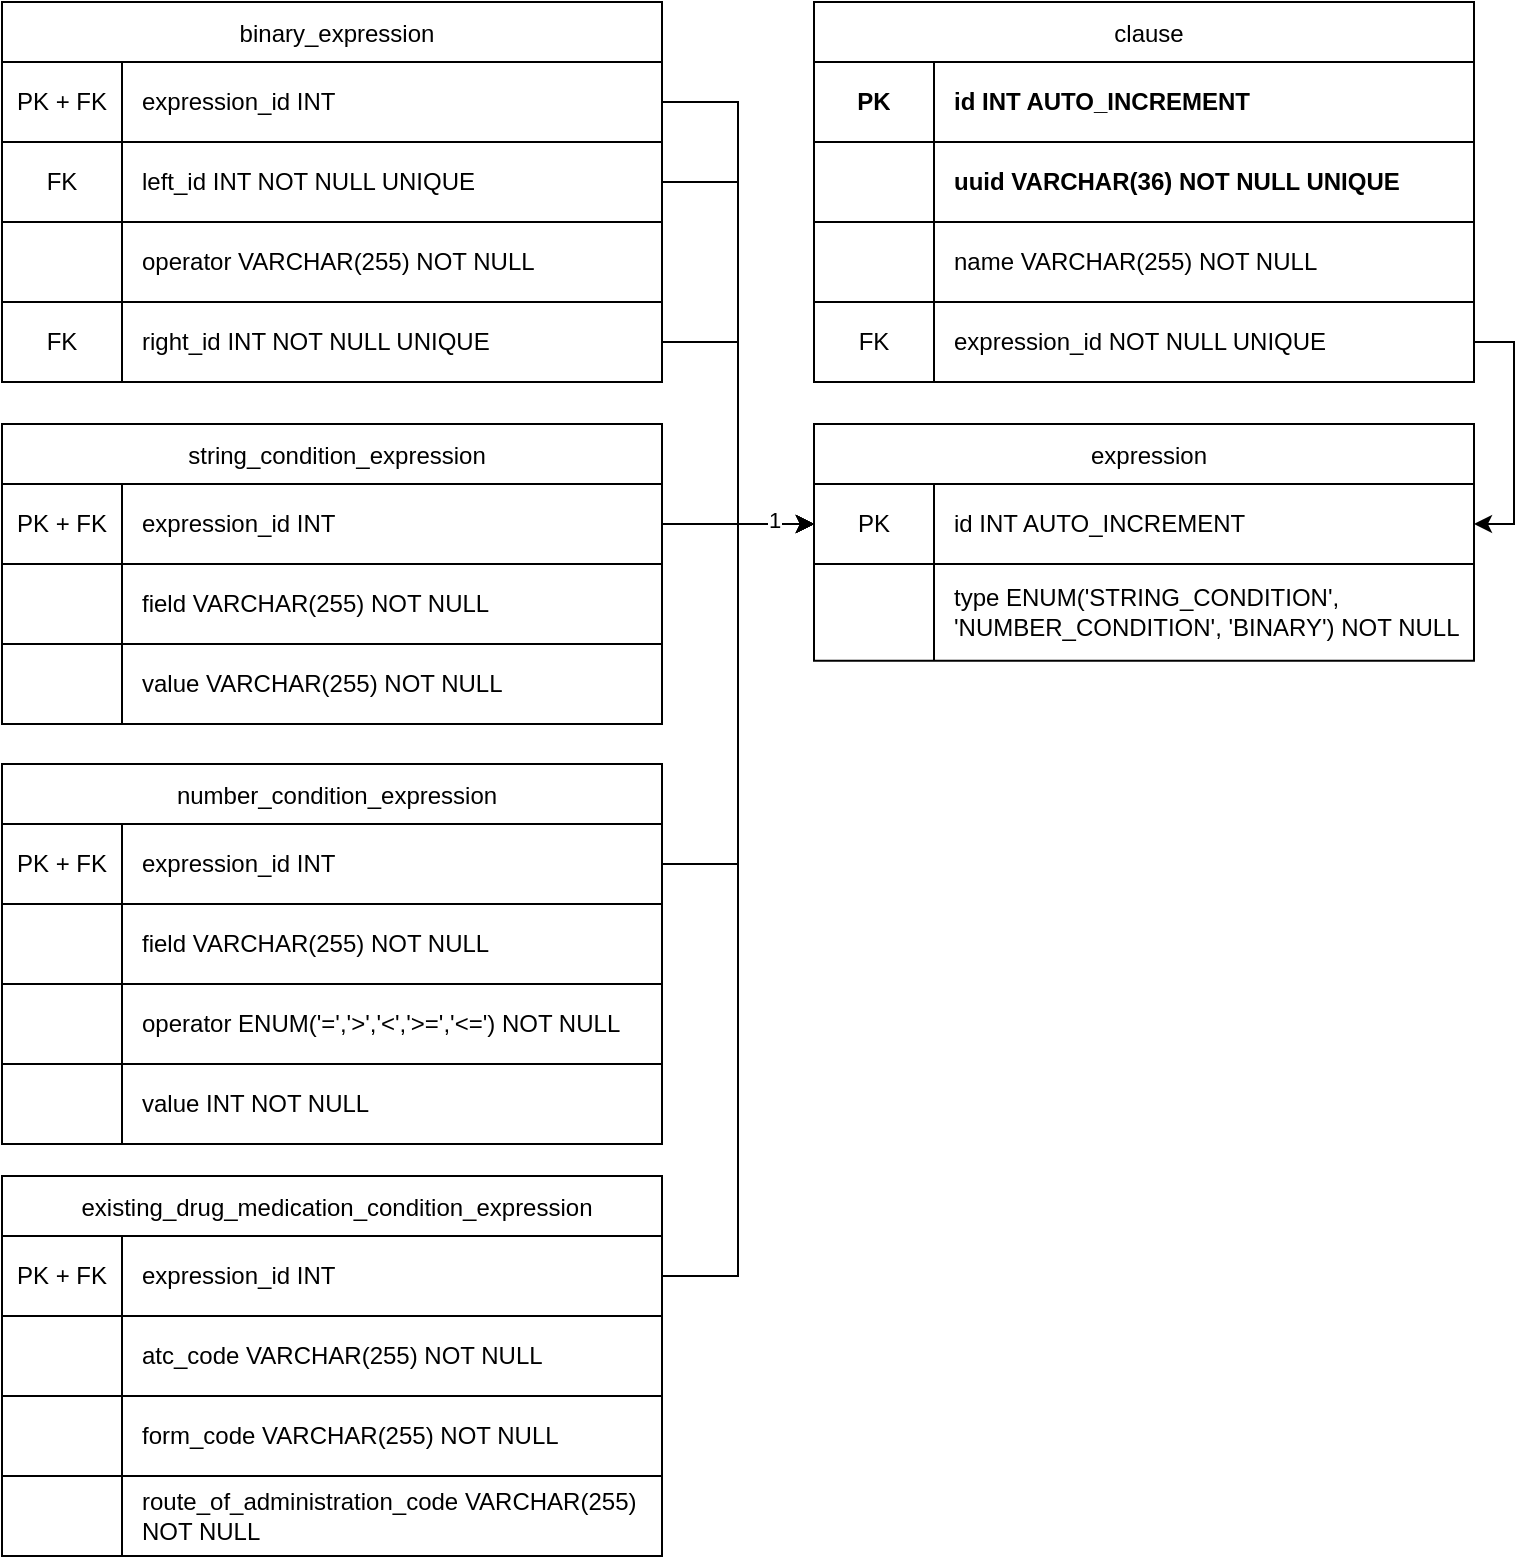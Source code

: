 <mxfile version="28.2.3">
  <diagram id="4gOH6kHmwH8Ql2OLxxvE" name="Page-1">
    <mxGraphModel dx="508" dy="759" grid="1" gridSize="10" guides="1" tooltips="1" connect="1" arrows="1" fold="1" page="1" pageScale="1" pageWidth="850" pageHeight="1100" math="0" shadow="0">
      <root>
        <mxCell id="0" />
        <mxCell id="1" parent="0" />
        <mxCell id="0lnYsM0aVSe2qIL8PCAu-14" style="edgeStyle=orthogonalEdgeStyle;rounded=0;orthogonalLoop=1;jettySize=auto;html=1;entryX=0;entryY=0.5;entryDx=0;entryDy=0;exitX=1;exitY=0.5;exitDx=0;exitDy=0;" edge="1" parent="1" source="0lnYsM0aVSe2qIL8PCAu-2" target="Q5byxC13rkYDCLLfBZV3-45">
          <mxGeometry relative="1" as="geometry">
            <mxPoint x="1600" y="670" as="sourcePoint" />
            <mxPoint x="1676" y="881" as="targetPoint" />
          </mxGeometry>
        </mxCell>
        <mxCell id="Q5byxC13rkYDCLLfBZV3-1" style="edgeStyle=orthogonalEdgeStyle;rounded=0;orthogonalLoop=1;jettySize=auto;html=1;exitX=1;exitY=0.5;exitDx=0;exitDy=0;entryX=0;entryY=0.5;entryDx=0;entryDy=0;" edge="1" parent="1" source="Q5byxC13rkYDCLLfBZV3-52" target="Q5byxC13rkYDCLLfBZV3-45">
          <mxGeometry relative="1" as="geometry">
            <mxPoint x="1511" y="944" as="targetPoint" />
            <mxPoint x="1421" y="874" as="sourcePoint" />
          </mxGeometry>
        </mxCell>
        <mxCell id="Q5byxC13rkYDCLLfBZV3-2" value="clause" style="shape=table;startSize=30;container=1;collapsible=0;childLayout=tableLayout;spacingLeft=5;" vertex="1" parent="1">
          <mxGeometry x="1480" y="573" width="330" height="190" as="geometry" />
        </mxCell>
        <mxCell id="Q5byxC13rkYDCLLfBZV3-3" value="" style="shape=tableRow;horizontal=0;startSize=0;swimlaneHead=0;swimlaneBody=0;strokeColor=inherit;top=0;left=0;bottom=0;right=0;collapsible=0;dropTarget=0;fillColor=none;points=[[0,0.5],[1,0.5]];portConstraint=eastwest;fontStyle=1" vertex="1" parent="Q5byxC13rkYDCLLfBZV3-2">
          <mxGeometry y="30" width="330" height="40" as="geometry" />
        </mxCell>
        <mxCell id="Q5byxC13rkYDCLLfBZV3-4" value="PK" style="shape=partialRectangle;html=1;whiteSpace=wrap;connectable=0;strokeColor=inherit;overflow=hidden;fillColor=none;top=0;left=0;bottom=0;right=0;pointerEvents=1;fontStyle=1" vertex="1" parent="Q5byxC13rkYDCLLfBZV3-3">
          <mxGeometry width="60" height="40" as="geometry">
            <mxRectangle width="60" height="40" as="alternateBounds" />
          </mxGeometry>
        </mxCell>
        <mxCell id="Q5byxC13rkYDCLLfBZV3-5" value="id INT AUTO_INCREMENT" style="shape=partialRectangle;html=1;whiteSpace=wrap;connectable=0;strokeColor=inherit;overflow=hidden;fillColor=none;top=0;left=0;bottom=0;right=0;pointerEvents=1;align=left;spacingLeft=8;fontStyle=1" vertex="1" parent="Q5byxC13rkYDCLLfBZV3-3">
          <mxGeometry x="60" width="270" height="40" as="geometry">
            <mxRectangle width="270" height="40" as="alternateBounds" />
          </mxGeometry>
        </mxCell>
        <mxCell id="Q5byxC13rkYDCLLfBZV3-6" value="" style="shape=tableRow;horizontal=0;startSize=0;swimlaneHead=0;swimlaneBody=0;strokeColor=inherit;top=0;left=0;bottom=0;right=0;collapsible=0;dropTarget=0;fillColor=none;points=[[0,0.5],[1,0.5]];portConstraint=eastwest;fontStyle=1" vertex="1" parent="Q5byxC13rkYDCLLfBZV3-2">
          <mxGeometry y="70" width="330" height="40" as="geometry" />
        </mxCell>
        <mxCell id="Q5byxC13rkYDCLLfBZV3-7" value="" style="shape=partialRectangle;html=1;whiteSpace=wrap;connectable=0;strokeColor=inherit;overflow=hidden;fillColor=none;top=0;left=0;bottom=0;right=0;pointerEvents=1;fontStyle=1" vertex="1" parent="Q5byxC13rkYDCLLfBZV3-6">
          <mxGeometry width="60" height="40" as="geometry">
            <mxRectangle width="60" height="40" as="alternateBounds" />
          </mxGeometry>
        </mxCell>
        <mxCell id="Q5byxC13rkYDCLLfBZV3-8" value="uuid VARCHAR(36) NOT NULL UNIQUE" style="shape=partialRectangle;html=1;whiteSpace=wrap;connectable=0;strokeColor=inherit;overflow=hidden;fillColor=none;top=0;left=0;bottom=0;right=0;pointerEvents=1;align=left;spacingLeft=8;fontStyle=1" vertex="1" parent="Q5byxC13rkYDCLLfBZV3-6">
          <mxGeometry x="60" width="270" height="40" as="geometry">
            <mxRectangle width="270" height="40" as="alternateBounds" />
          </mxGeometry>
        </mxCell>
        <mxCell id="Q5byxC13rkYDCLLfBZV3-9" value="" style="shape=tableRow;horizontal=0;startSize=0;swimlaneHead=0;swimlaneBody=0;strokeColor=inherit;top=0;left=0;bottom=0;right=0;collapsible=0;dropTarget=0;fillColor=none;points=[[0,0.5],[1,0.5]];portConstraint=eastwest;" vertex="1" parent="Q5byxC13rkYDCLLfBZV3-2">
          <mxGeometry y="110" width="330" height="40" as="geometry" />
        </mxCell>
        <mxCell id="Q5byxC13rkYDCLLfBZV3-10" value="" style="shape=partialRectangle;html=1;whiteSpace=wrap;connectable=0;strokeColor=inherit;overflow=hidden;fillColor=none;top=0;left=0;bottom=0;right=0;pointerEvents=1;" vertex="1" parent="Q5byxC13rkYDCLLfBZV3-9">
          <mxGeometry width="60" height="40" as="geometry">
            <mxRectangle width="60" height="40" as="alternateBounds" />
          </mxGeometry>
        </mxCell>
        <mxCell id="Q5byxC13rkYDCLLfBZV3-11" value="name VARCHAR(255) NOT NULL" style="shape=partialRectangle;html=1;whiteSpace=wrap;connectable=0;strokeColor=inherit;overflow=hidden;fillColor=none;top=0;left=0;bottom=0;right=0;pointerEvents=1;align=left;spacingLeft=8;" vertex="1" parent="Q5byxC13rkYDCLLfBZV3-9">
          <mxGeometry x="60" width="270" height="40" as="geometry">
            <mxRectangle width="270" height="40" as="alternateBounds" />
          </mxGeometry>
        </mxCell>
        <mxCell id="Q5byxC13rkYDCLLfBZV3-12" style="shape=tableRow;horizontal=0;startSize=0;swimlaneHead=0;swimlaneBody=0;strokeColor=inherit;top=0;left=0;bottom=0;right=0;collapsible=0;dropTarget=0;fillColor=none;points=[[0,0.5],[1,0.5]];portConstraint=eastwest;" vertex="1" parent="Q5byxC13rkYDCLLfBZV3-2">
          <mxGeometry y="150" width="330" height="40" as="geometry" />
        </mxCell>
        <mxCell id="Q5byxC13rkYDCLLfBZV3-13" value="FK" style="shape=partialRectangle;html=1;whiteSpace=wrap;connectable=0;strokeColor=inherit;overflow=hidden;fillColor=none;top=0;left=0;bottom=0;right=0;pointerEvents=1;" vertex="1" parent="Q5byxC13rkYDCLLfBZV3-12">
          <mxGeometry width="60" height="40" as="geometry">
            <mxRectangle width="60" height="40" as="alternateBounds" />
          </mxGeometry>
        </mxCell>
        <mxCell id="Q5byxC13rkYDCLLfBZV3-14" value="expression_id NOT NULL UNIQUE&amp;nbsp;" style="shape=partialRectangle;html=1;whiteSpace=wrap;connectable=0;strokeColor=inherit;overflow=hidden;fillColor=none;top=0;left=0;bottom=0;right=0;pointerEvents=1;align=left;spacingLeft=8;" vertex="1" parent="Q5byxC13rkYDCLLfBZV3-12">
          <mxGeometry x="60" width="270" height="40" as="geometry">
            <mxRectangle width="270" height="40" as="alternateBounds" />
          </mxGeometry>
        </mxCell>
        <mxCell id="Q5byxC13rkYDCLLfBZV3-15" value="string_condition_expression" style="shape=table;startSize=30;container=1;collapsible=0;childLayout=tableLayout;spacingLeft=5;" vertex="1" parent="1">
          <mxGeometry x="1074" y="784" width="330" height="150" as="geometry" />
        </mxCell>
        <mxCell id="Q5byxC13rkYDCLLfBZV3-16" value="" style="shape=tableRow;horizontal=0;startSize=0;swimlaneHead=0;swimlaneBody=0;strokeColor=inherit;top=0;left=0;bottom=0;right=0;collapsible=0;dropTarget=0;fillColor=none;points=[[0,0.5],[1,0.5]];portConstraint=eastwest;" vertex="1" parent="Q5byxC13rkYDCLLfBZV3-15">
          <mxGeometry y="30" width="330" height="40" as="geometry" />
        </mxCell>
        <mxCell id="Q5byxC13rkYDCLLfBZV3-17" value="PK + FK" style="shape=partialRectangle;html=1;whiteSpace=wrap;connectable=0;strokeColor=inherit;overflow=hidden;fillColor=none;top=0;left=0;bottom=0;right=0;pointerEvents=1;" vertex="1" parent="Q5byxC13rkYDCLLfBZV3-16">
          <mxGeometry width="60" height="40" as="geometry">
            <mxRectangle width="60" height="40" as="alternateBounds" />
          </mxGeometry>
        </mxCell>
        <mxCell id="Q5byxC13rkYDCLLfBZV3-18" value="expression_id INT" style="shape=partialRectangle;html=1;whiteSpace=wrap;connectable=0;strokeColor=inherit;overflow=hidden;fillColor=none;top=0;left=0;bottom=0;right=0;pointerEvents=1;align=left;spacingLeft=8;" vertex="1" parent="Q5byxC13rkYDCLLfBZV3-16">
          <mxGeometry x="60" width="270" height="40" as="geometry">
            <mxRectangle width="270" height="40" as="alternateBounds" />
          </mxGeometry>
        </mxCell>
        <mxCell id="Q5byxC13rkYDCLLfBZV3-19" value="" style="shape=tableRow;horizontal=0;startSize=0;swimlaneHead=0;swimlaneBody=0;strokeColor=inherit;top=0;left=0;bottom=0;right=0;collapsible=0;dropTarget=0;fillColor=none;points=[[0,0.5],[1,0.5]];portConstraint=eastwest;" vertex="1" parent="Q5byxC13rkYDCLLfBZV3-15">
          <mxGeometry y="70" width="330" height="40" as="geometry" />
        </mxCell>
        <mxCell id="Q5byxC13rkYDCLLfBZV3-20" value="" style="shape=partialRectangle;html=1;whiteSpace=wrap;connectable=0;strokeColor=inherit;overflow=hidden;fillColor=none;top=0;left=0;bottom=0;right=0;pointerEvents=1;" vertex="1" parent="Q5byxC13rkYDCLLfBZV3-19">
          <mxGeometry width="60" height="40" as="geometry">
            <mxRectangle width="60" height="40" as="alternateBounds" />
          </mxGeometry>
        </mxCell>
        <mxCell id="Q5byxC13rkYDCLLfBZV3-21" value="field VARCHAR(255) NOT NULL" style="shape=partialRectangle;html=1;whiteSpace=wrap;connectable=0;strokeColor=inherit;overflow=hidden;fillColor=none;top=0;left=0;bottom=0;right=0;pointerEvents=1;align=left;spacingLeft=8;" vertex="1" parent="Q5byxC13rkYDCLLfBZV3-19">
          <mxGeometry x="60" width="270" height="40" as="geometry">
            <mxRectangle width="270" height="40" as="alternateBounds" />
          </mxGeometry>
        </mxCell>
        <mxCell id="Q5byxC13rkYDCLLfBZV3-22" value="" style="shape=tableRow;horizontal=0;startSize=0;swimlaneHead=0;swimlaneBody=0;strokeColor=inherit;top=0;left=0;bottom=0;right=0;collapsible=0;dropTarget=0;fillColor=none;points=[[0,0.5],[1,0.5]];portConstraint=eastwest;" vertex="1" parent="Q5byxC13rkYDCLLfBZV3-15">
          <mxGeometry y="110" width="330" height="40" as="geometry" />
        </mxCell>
        <mxCell id="Q5byxC13rkYDCLLfBZV3-23" value="" style="shape=partialRectangle;html=1;whiteSpace=wrap;connectable=0;strokeColor=inherit;overflow=hidden;fillColor=none;top=0;left=0;bottom=0;right=0;pointerEvents=1;" vertex="1" parent="Q5byxC13rkYDCLLfBZV3-22">
          <mxGeometry width="60" height="40" as="geometry">
            <mxRectangle width="60" height="40" as="alternateBounds" />
          </mxGeometry>
        </mxCell>
        <mxCell id="Q5byxC13rkYDCLLfBZV3-24" value="value VARCHAR(255) NOT NULL" style="shape=partialRectangle;html=1;whiteSpace=wrap;connectable=0;strokeColor=inherit;overflow=hidden;fillColor=none;top=0;left=0;bottom=0;right=0;pointerEvents=1;align=left;spacingLeft=8;" vertex="1" parent="Q5byxC13rkYDCLLfBZV3-22">
          <mxGeometry x="60" width="270" height="40" as="geometry">
            <mxRectangle width="270" height="40" as="alternateBounds" />
          </mxGeometry>
        </mxCell>
        <mxCell id="Q5byxC13rkYDCLLfBZV3-25" style="edgeStyle=orthogonalEdgeStyle;rounded=0;orthogonalLoop=1;jettySize=auto;html=1;entryX=0;entryY=0.5;entryDx=0;entryDy=0;" edge="1" parent="1" source="Q5byxC13rkYDCLLfBZV3-16" target="Q5byxC13rkYDCLLfBZV3-45">
          <mxGeometry relative="1" as="geometry" />
        </mxCell>
        <mxCell id="Q5byxC13rkYDCLLfBZV3-26" value="binary_expression" style="shape=table;startSize=30;container=1;collapsible=0;childLayout=tableLayout;spacingLeft=5;" vertex="1" parent="1">
          <mxGeometry x="1074" y="573" width="330" height="190" as="geometry" />
        </mxCell>
        <mxCell id="Q5byxC13rkYDCLLfBZV3-27" value="" style="shape=tableRow;horizontal=0;startSize=0;swimlaneHead=0;swimlaneBody=0;strokeColor=inherit;top=0;left=0;bottom=0;right=0;collapsible=0;dropTarget=0;fillColor=none;points=[[0,0.5],[1,0.5]];portConstraint=eastwest;" vertex="1" parent="Q5byxC13rkYDCLLfBZV3-26">
          <mxGeometry y="30" width="330" height="40" as="geometry" />
        </mxCell>
        <mxCell id="Q5byxC13rkYDCLLfBZV3-28" value="PK + FK" style="shape=partialRectangle;html=1;whiteSpace=wrap;connectable=0;strokeColor=inherit;overflow=hidden;fillColor=none;top=0;left=0;bottom=0;right=0;pointerEvents=1;" vertex="1" parent="Q5byxC13rkYDCLLfBZV3-27">
          <mxGeometry width="60" height="40" as="geometry">
            <mxRectangle width="60" height="40" as="alternateBounds" />
          </mxGeometry>
        </mxCell>
        <mxCell id="Q5byxC13rkYDCLLfBZV3-29" value="expression_id INT" style="shape=partialRectangle;html=1;whiteSpace=wrap;connectable=0;strokeColor=inherit;overflow=hidden;fillColor=none;top=0;left=0;bottom=0;right=0;pointerEvents=1;align=left;spacingLeft=8;" vertex="1" parent="Q5byxC13rkYDCLLfBZV3-27">
          <mxGeometry x="60" width="270" height="40" as="geometry">
            <mxRectangle width="270" height="40" as="alternateBounds" />
          </mxGeometry>
        </mxCell>
        <mxCell id="Q5byxC13rkYDCLLfBZV3-30" value="" style="shape=tableRow;horizontal=0;startSize=0;swimlaneHead=0;swimlaneBody=0;strokeColor=inherit;top=0;left=0;bottom=0;right=0;collapsible=0;dropTarget=0;fillColor=none;points=[[0,0.5],[1,0.5]];portConstraint=eastwest;" vertex="1" parent="Q5byxC13rkYDCLLfBZV3-26">
          <mxGeometry y="70" width="330" height="40" as="geometry" />
        </mxCell>
        <mxCell id="Q5byxC13rkYDCLLfBZV3-31" value="FK" style="shape=partialRectangle;html=1;whiteSpace=wrap;connectable=0;strokeColor=inherit;overflow=hidden;fillColor=none;top=0;left=0;bottom=0;right=0;pointerEvents=1;" vertex="1" parent="Q5byxC13rkYDCLLfBZV3-30">
          <mxGeometry width="60" height="40" as="geometry">
            <mxRectangle width="60" height="40" as="alternateBounds" />
          </mxGeometry>
        </mxCell>
        <mxCell id="Q5byxC13rkYDCLLfBZV3-32" value="left_id&amp;nbsp;INT NOT NULL UNIQUE" style="shape=partialRectangle;html=1;whiteSpace=wrap;connectable=0;strokeColor=inherit;overflow=hidden;fillColor=none;top=0;left=0;bottom=0;right=0;pointerEvents=1;align=left;spacingLeft=8;" vertex="1" parent="Q5byxC13rkYDCLLfBZV3-30">
          <mxGeometry x="60" width="270" height="40" as="geometry">
            <mxRectangle width="270" height="40" as="alternateBounds" />
          </mxGeometry>
        </mxCell>
        <mxCell id="Q5byxC13rkYDCLLfBZV3-33" value="" style="shape=tableRow;horizontal=0;startSize=0;swimlaneHead=0;swimlaneBody=0;strokeColor=inherit;top=0;left=0;bottom=0;right=0;collapsible=0;dropTarget=0;fillColor=none;points=[[0,0.5],[1,0.5]];portConstraint=eastwest;" vertex="1" parent="Q5byxC13rkYDCLLfBZV3-26">
          <mxGeometry y="110" width="330" height="40" as="geometry" />
        </mxCell>
        <mxCell id="Q5byxC13rkYDCLLfBZV3-34" value="" style="shape=partialRectangle;html=1;whiteSpace=wrap;connectable=0;strokeColor=inherit;overflow=hidden;fillColor=none;top=0;left=0;bottom=0;right=0;pointerEvents=1;" vertex="1" parent="Q5byxC13rkYDCLLfBZV3-33">
          <mxGeometry width="60" height="40" as="geometry">
            <mxRectangle width="60" height="40" as="alternateBounds" />
          </mxGeometry>
        </mxCell>
        <mxCell id="Q5byxC13rkYDCLLfBZV3-35" value="operator VARCHAR(255) NOT NULL" style="shape=partialRectangle;html=1;whiteSpace=wrap;connectable=0;strokeColor=inherit;overflow=hidden;fillColor=none;top=0;left=0;bottom=0;right=0;pointerEvents=1;align=left;spacingLeft=8;" vertex="1" parent="Q5byxC13rkYDCLLfBZV3-33">
          <mxGeometry x="60" width="270" height="40" as="geometry">
            <mxRectangle width="270" height="40" as="alternateBounds" />
          </mxGeometry>
        </mxCell>
        <mxCell id="Q5byxC13rkYDCLLfBZV3-36" style="shape=tableRow;horizontal=0;startSize=0;swimlaneHead=0;swimlaneBody=0;strokeColor=inherit;top=0;left=0;bottom=0;right=0;collapsible=0;dropTarget=0;fillColor=none;points=[[0,0.5],[1,0.5]];portConstraint=eastwest;" vertex="1" parent="Q5byxC13rkYDCLLfBZV3-26">
          <mxGeometry y="150" width="330" height="40" as="geometry" />
        </mxCell>
        <mxCell id="Q5byxC13rkYDCLLfBZV3-37" value="FK" style="shape=partialRectangle;html=1;whiteSpace=wrap;connectable=0;strokeColor=inherit;overflow=hidden;fillColor=none;top=0;left=0;bottom=0;right=0;pointerEvents=1;" vertex="1" parent="Q5byxC13rkYDCLLfBZV3-36">
          <mxGeometry width="60" height="40" as="geometry">
            <mxRectangle width="60" height="40" as="alternateBounds" />
          </mxGeometry>
        </mxCell>
        <mxCell id="Q5byxC13rkYDCLLfBZV3-38" value="right_id&amp;nbsp;INT NOT NULL UNIQUE" style="shape=partialRectangle;html=1;whiteSpace=wrap;connectable=0;strokeColor=inherit;overflow=hidden;fillColor=none;top=0;left=0;bottom=0;right=0;pointerEvents=1;align=left;spacingLeft=8;" vertex="1" parent="Q5byxC13rkYDCLLfBZV3-36">
          <mxGeometry x="60" width="270" height="40" as="geometry">
            <mxRectangle width="270" height="40" as="alternateBounds" />
          </mxGeometry>
        </mxCell>
        <mxCell id="Q5byxC13rkYDCLLfBZV3-39" style="edgeStyle=orthogonalEdgeStyle;rounded=0;orthogonalLoop=1;jettySize=auto;html=1;entryX=0;entryY=0.5;entryDx=0;entryDy=0;" edge="1" parent="1" source="Q5byxC13rkYDCLLfBZV3-27" target="Q5byxC13rkYDCLLfBZV3-45">
          <mxGeometry relative="1" as="geometry" />
        </mxCell>
        <mxCell id="Q5byxC13rkYDCLLfBZV3-40" style="edgeStyle=orthogonalEdgeStyle;rounded=0;orthogonalLoop=1;jettySize=auto;html=1;entryX=0;entryY=0.5;entryDx=0;entryDy=0;" edge="1" parent="1" source="Q5byxC13rkYDCLLfBZV3-36" target="Q5byxC13rkYDCLLfBZV3-45">
          <mxGeometry relative="1" as="geometry">
            <mxPoint x="1669" y="724" as="targetPoint" />
          </mxGeometry>
        </mxCell>
        <mxCell id="Q5byxC13rkYDCLLfBZV3-41" style="edgeStyle=orthogonalEdgeStyle;rounded=0;orthogonalLoop=1;jettySize=auto;html=1;exitX=1;exitY=0.5;exitDx=0;exitDy=0;entryX=0;entryY=0.5;entryDx=0;entryDy=0;" edge="1" parent="1" source="Q5byxC13rkYDCLLfBZV3-30" target="Q5byxC13rkYDCLLfBZV3-45">
          <mxGeometry relative="1" as="geometry" />
        </mxCell>
        <mxCell id="Q5byxC13rkYDCLLfBZV3-42" value="1" style="edgeLabel;html=1;align=center;verticalAlign=middle;resizable=0;points=[];" vertex="1" connectable="0" parent="Q5byxC13rkYDCLLfBZV3-41">
          <mxGeometry x="0.832" y="2" relative="1" as="geometry">
            <mxPoint as="offset" />
          </mxGeometry>
        </mxCell>
        <mxCell id="Q5byxC13rkYDCLLfBZV3-43" style="edgeStyle=orthogonalEdgeStyle;rounded=0;orthogonalLoop=1;jettySize=auto;html=1;exitX=1;exitY=0.5;exitDx=0;exitDy=0;entryX=1;entryY=0.5;entryDx=0;entryDy=0;" edge="1" parent="1" source="Q5byxC13rkYDCLLfBZV3-12" target="Q5byxC13rkYDCLLfBZV3-45">
          <mxGeometry relative="1" as="geometry" />
        </mxCell>
        <mxCell id="Q5byxC13rkYDCLLfBZV3-44" value="expression" style="shape=table;startSize=30;container=1;collapsible=0;childLayout=tableLayout;spacingLeft=5;" vertex="1" parent="1">
          <mxGeometry x="1480" y="784" width="330" height="118.333" as="geometry" />
        </mxCell>
        <mxCell id="Q5byxC13rkYDCLLfBZV3-45" value="" style="shape=tableRow;horizontal=0;startSize=0;swimlaneHead=0;swimlaneBody=0;strokeColor=inherit;top=0;left=0;bottom=0;right=0;collapsible=0;dropTarget=0;fillColor=none;points=[[0,0.5],[1,0.5]];portConstraint=eastwest;fontStyle=1" vertex="1" parent="Q5byxC13rkYDCLLfBZV3-44">
          <mxGeometry y="30" width="330" height="40" as="geometry" />
        </mxCell>
        <mxCell id="Q5byxC13rkYDCLLfBZV3-46" value="&lt;span style=&quot;font-weight: 400;&quot;&gt;PK&lt;/span&gt;" style="shape=partialRectangle;html=1;whiteSpace=wrap;connectable=0;strokeColor=inherit;overflow=hidden;fillColor=none;top=0;left=0;bottom=0;right=0;pointerEvents=1;fontStyle=1" vertex="1" parent="Q5byxC13rkYDCLLfBZV3-45">
          <mxGeometry width="60" height="40" as="geometry">
            <mxRectangle width="60" height="40" as="alternateBounds" />
          </mxGeometry>
        </mxCell>
        <mxCell id="Q5byxC13rkYDCLLfBZV3-47" value="&lt;span style=&quot;font-weight: 400;&quot;&gt;id INT AUTO_INCREMENT&lt;/span&gt;" style="shape=partialRectangle;html=1;whiteSpace=wrap;connectable=0;strokeColor=inherit;overflow=hidden;fillColor=none;top=0;left=0;bottom=0;right=0;pointerEvents=1;align=left;spacingLeft=8;fontStyle=1" vertex="1" parent="Q5byxC13rkYDCLLfBZV3-45">
          <mxGeometry x="60" width="270" height="40" as="geometry">
            <mxRectangle width="270" height="40" as="alternateBounds" />
          </mxGeometry>
        </mxCell>
        <mxCell id="Q5byxC13rkYDCLLfBZV3-48" value="" style="shape=tableRow;horizontal=0;startSize=0;swimlaneHead=0;swimlaneBody=0;strokeColor=inherit;top=0;left=0;bottom=0;right=0;collapsible=0;dropTarget=0;fillColor=none;points=[[0,0.5],[1,0.5]];portConstraint=eastwest;fontStyle=1" vertex="1" parent="Q5byxC13rkYDCLLfBZV3-44">
          <mxGeometry y="70" width="330" height="48" as="geometry" />
        </mxCell>
        <mxCell id="Q5byxC13rkYDCLLfBZV3-49" value="" style="shape=partialRectangle;html=1;whiteSpace=wrap;connectable=0;strokeColor=inherit;overflow=hidden;fillColor=none;top=0;left=0;bottom=0;right=0;pointerEvents=1;fontStyle=1" vertex="1" parent="Q5byxC13rkYDCLLfBZV3-48">
          <mxGeometry width="60" height="48" as="geometry">
            <mxRectangle width="60" height="48" as="alternateBounds" />
          </mxGeometry>
        </mxCell>
        <mxCell id="Q5byxC13rkYDCLLfBZV3-50" value="&lt;span style=&quot;font-weight: normal;&quot;&gt;type ENUM(&#39;STRING_CONDITION&#39;, &#39;NUMBER_CONDITION&#39;, &#39;BINARY&#39;) NOT NULL&lt;/span&gt;" style="shape=partialRectangle;html=1;whiteSpace=wrap;connectable=0;strokeColor=inherit;overflow=hidden;fillColor=none;top=0;left=0;bottom=0;right=0;pointerEvents=1;align=left;spacingLeft=8;fontStyle=1" vertex="1" parent="Q5byxC13rkYDCLLfBZV3-48">
          <mxGeometry x="60" width="270" height="48" as="geometry">
            <mxRectangle width="270" height="48" as="alternateBounds" />
          </mxGeometry>
        </mxCell>
        <mxCell id="Q5byxC13rkYDCLLfBZV3-51" value="number_condition_expression" style="shape=table;startSize=30;container=1;collapsible=0;childLayout=tableLayout;spacingLeft=5;" vertex="1" parent="1">
          <mxGeometry x="1074" y="954" width="330" height="190" as="geometry" />
        </mxCell>
        <mxCell id="Q5byxC13rkYDCLLfBZV3-52" value="" style="shape=tableRow;horizontal=0;startSize=0;swimlaneHead=0;swimlaneBody=0;strokeColor=inherit;top=0;left=0;bottom=0;right=0;collapsible=0;dropTarget=0;fillColor=none;points=[[0,0.5],[1,0.5]];portConstraint=eastwest;" vertex="1" parent="Q5byxC13rkYDCLLfBZV3-51">
          <mxGeometry y="30" width="330" height="40" as="geometry" />
        </mxCell>
        <mxCell id="Q5byxC13rkYDCLLfBZV3-53" value="PK + FK" style="shape=partialRectangle;html=1;whiteSpace=wrap;connectable=0;strokeColor=inherit;overflow=hidden;fillColor=none;top=0;left=0;bottom=0;right=0;pointerEvents=1;" vertex="1" parent="Q5byxC13rkYDCLLfBZV3-52">
          <mxGeometry width="60" height="40" as="geometry">
            <mxRectangle width="60" height="40" as="alternateBounds" />
          </mxGeometry>
        </mxCell>
        <mxCell id="Q5byxC13rkYDCLLfBZV3-54" value="expression_id INT" style="shape=partialRectangle;html=1;whiteSpace=wrap;connectable=0;strokeColor=inherit;overflow=hidden;fillColor=none;top=0;left=0;bottom=0;right=0;pointerEvents=1;align=left;spacingLeft=8;" vertex="1" parent="Q5byxC13rkYDCLLfBZV3-52">
          <mxGeometry x="60" width="270" height="40" as="geometry">
            <mxRectangle width="270" height="40" as="alternateBounds" />
          </mxGeometry>
        </mxCell>
        <mxCell id="Q5byxC13rkYDCLLfBZV3-55" value="" style="shape=tableRow;horizontal=0;startSize=0;swimlaneHead=0;swimlaneBody=0;strokeColor=inherit;top=0;left=0;bottom=0;right=0;collapsible=0;dropTarget=0;fillColor=none;points=[[0,0.5],[1,0.5]];portConstraint=eastwest;" vertex="1" parent="Q5byxC13rkYDCLLfBZV3-51">
          <mxGeometry y="70" width="330" height="40" as="geometry" />
        </mxCell>
        <mxCell id="Q5byxC13rkYDCLLfBZV3-56" value="" style="shape=partialRectangle;html=1;whiteSpace=wrap;connectable=0;strokeColor=inherit;overflow=hidden;fillColor=none;top=0;left=0;bottom=0;right=0;pointerEvents=1;" vertex="1" parent="Q5byxC13rkYDCLLfBZV3-55">
          <mxGeometry width="60" height="40" as="geometry">
            <mxRectangle width="60" height="40" as="alternateBounds" />
          </mxGeometry>
        </mxCell>
        <mxCell id="Q5byxC13rkYDCLLfBZV3-57" value="field VARCHAR(255) NOT NULL" style="shape=partialRectangle;html=1;whiteSpace=wrap;connectable=0;strokeColor=inherit;overflow=hidden;fillColor=none;top=0;left=0;bottom=0;right=0;pointerEvents=1;align=left;spacingLeft=8;" vertex="1" parent="Q5byxC13rkYDCLLfBZV3-55">
          <mxGeometry x="60" width="270" height="40" as="geometry">
            <mxRectangle width="270" height="40" as="alternateBounds" />
          </mxGeometry>
        </mxCell>
        <mxCell id="Q5byxC13rkYDCLLfBZV3-58" value="" style="shape=tableRow;horizontal=0;startSize=0;swimlaneHead=0;swimlaneBody=0;strokeColor=inherit;top=0;left=0;bottom=0;right=0;collapsible=0;dropTarget=0;fillColor=none;points=[[0,0.5],[1,0.5]];portConstraint=eastwest;" vertex="1" parent="Q5byxC13rkYDCLLfBZV3-51">
          <mxGeometry y="110" width="330" height="40" as="geometry" />
        </mxCell>
        <mxCell id="Q5byxC13rkYDCLLfBZV3-59" value="" style="shape=partialRectangle;html=1;whiteSpace=wrap;connectable=0;strokeColor=inherit;overflow=hidden;fillColor=none;top=0;left=0;bottom=0;right=0;pointerEvents=1;" vertex="1" parent="Q5byxC13rkYDCLLfBZV3-58">
          <mxGeometry width="60" height="40" as="geometry">
            <mxRectangle width="60" height="40" as="alternateBounds" />
          </mxGeometry>
        </mxCell>
        <mxCell id="Q5byxC13rkYDCLLfBZV3-60" value="operator ENUM(&#39;=&#39;,&#39;&amp;gt;&#39;,&#39;&amp;lt;&#39;,&#39;&amp;gt;=&#39;,&#39;&amp;lt;=&#39;) NOT NULL" style="shape=partialRectangle;html=1;whiteSpace=wrap;connectable=0;strokeColor=inherit;overflow=hidden;fillColor=none;top=0;left=0;bottom=0;right=0;pointerEvents=1;align=left;spacingLeft=8;" vertex="1" parent="Q5byxC13rkYDCLLfBZV3-58">
          <mxGeometry x="60" width="270" height="40" as="geometry">
            <mxRectangle width="270" height="40" as="alternateBounds" />
          </mxGeometry>
        </mxCell>
        <mxCell id="Q5byxC13rkYDCLLfBZV3-61" style="shape=tableRow;horizontal=0;startSize=0;swimlaneHead=0;swimlaneBody=0;strokeColor=inherit;top=0;left=0;bottom=0;right=0;collapsible=0;dropTarget=0;fillColor=none;points=[[0,0.5],[1,0.5]];portConstraint=eastwest;" vertex="1" parent="Q5byxC13rkYDCLLfBZV3-51">
          <mxGeometry y="150" width="330" height="40" as="geometry" />
        </mxCell>
        <mxCell id="Q5byxC13rkYDCLLfBZV3-62" value="" style="shape=partialRectangle;html=1;whiteSpace=wrap;connectable=0;strokeColor=inherit;overflow=hidden;fillColor=none;top=0;left=0;bottom=0;right=0;pointerEvents=1;" vertex="1" parent="Q5byxC13rkYDCLLfBZV3-61">
          <mxGeometry width="60" height="40" as="geometry">
            <mxRectangle width="60" height="40" as="alternateBounds" />
          </mxGeometry>
        </mxCell>
        <mxCell id="Q5byxC13rkYDCLLfBZV3-63" value="value INT NOT NULL" style="shape=partialRectangle;html=1;whiteSpace=wrap;connectable=0;strokeColor=inherit;overflow=hidden;fillColor=none;top=0;left=0;bottom=0;right=0;pointerEvents=1;align=left;spacingLeft=8;" vertex="1" parent="Q5byxC13rkYDCLLfBZV3-61">
          <mxGeometry x="60" width="270" height="40" as="geometry">
            <mxRectangle width="270" height="40" as="alternateBounds" />
          </mxGeometry>
        </mxCell>
        <mxCell id="0lnYsM0aVSe2qIL8PCAu-1" value="existing_drug_medication_condition_expression" style="shape=table;startSize=30;container=1;collapsible=0;childLayout=tableLayout;spacingLeft=5;" vertex="1" parent="1">
          <mxGeometry x="1074" y="1160" width="330" height="190" as="geometry" />
        </mxCell>
        <mxCell id="0lnYsM0aVSe2qIL8PCAu-2" value="" style="shape=tableRow;horizontal=0;startSize=0;swimlaneHead=0;swimlaneBody=0;strokeColor=inherit;top=0;left=0;bottom=0;right=0;collapsible=0;dropTarget=0;fillColor=none;points=[[0,0.5],[1,0.5]];portConstraint=eastwest;" vertex="1" parent="0lnYsM0aVSe2qIL8PCAu-1">
          <mxGeometry y="30" width="330" height="40" as="geometry" />
        </mxCell>
        <mxCell id="0lnYsM0aVSe2qIL8PCAu-3" value="PK + FK" style="shape=partialRectangle;html=1;whiteSpace=wrap;connectable=0;strokeColor=inherit;overflow=hidden;fillColor=none;top=0;left=0;bottom=0;right=0;pointerEvents=1;" vertex="1" parent="0lnYsM0aVSe2qIL8PCAu-2">
          <mxGeometry width="60" height="40" as="geometry">
            <mxRectangle width="60" height="40" as="alternateBounds" />
          </mxGeometry>
        </mxCell>
        <mxCell id="0lnYsM0aVSe2qIL8PCAu-4" value="expression_id INT" style="shape=partialRectangle;html=1;whiteSpace=wrap;connectable=0;strokeColor=inherit;overflow=hidden;fillColor=none;top=0;left=0;bottom=0;right=0;pointerEvents=1;align=left;spacingLeft=8;" vertex="1" parent="0lnYsM0aVSe2qIL8PCAu-2">
          <mxGeometry x="60" width="270" height="40" as="geometry">
            <mxRectangle width="270" height="40" as="alternateBounds" />
          </mxGeometry>
        </mxCell>
        <mxCell id="0lnYsM0aVSe2qIL8PCAu-5" value="" style="shape=tableRow;horizontal=0;startSize=0;swimlaneHead=0;swimlaneBody=0;strokeColor=inherit;top=0;left=0;bottom=0;right=0;collapsible=0;dropTarget=0;fillColor=none;points=[[0,0.5],[1,0.5]];portConstraint=eastwest;" vertex="1" parent="0lnYsM0aVSe2qIL8PCAu-1">
          <mxGeometry y="70" width="330" height="40" as="geometry" />
        </mxCell>
        <mxCell id="0lnYsM0aVSe2qIL8PCAu-6" value="" style="shape=partialRectangle;html=1;whiteSpace=wrap;connectable=0;strokeColor=inherit;overflow=hidden;fillColor=none;top=0;left=0;bottom=0;right=0;pointerEvents=1;" vertex="1" parent="0lnYsM0aVSe2qIL8PCAu-5">
          <mxGeometry width="60" height="40" as="geometry">
            <mxRectangle width="60" height="40" as="alternateBounds" />
          </mxGeometry>
        </mxCell>
        <mxCell id="0lnYsM0aVSe2qIL8PCAu-7" value="atc_code&amp;nbsp;VARCHAR(255) NOT NULL" style="shape=partialRectangle;html=1;whiteSpace=wrap;connectable=0;strokeColor=inherit;overflow=hidden;fillColor=none;top=0;left=0;bottom=0;right=0;pointerEvents=1;align=left;spacingLeft=8;" vertex="1" parent="0lnYsM0aVSe2qIL8PCAu-5">
          <mxGeometry x="60" width="270" height="40" as="geometry">
            <mxRectangle width="270" height="40" as="alternateBounds" />
          </mxGeometry>
        </mxCell>
        <mxCell id="0lnYsM0aVSe2qIL8PCAu-8" value="" style="shape=tableRow;horizontal=0;startSize=0;swimlaneHead=0;swimlaneBody=0;strokeColor=inherit;top=0;left=0;bottom=0;right=0;collapsible=0;dropTarget=0;fillColor=none;points=[[0,0.5],[1,0.5]];portConstraint=eastwest;" vertex="1" parent="0lnYsM0aVSe2qIL8PCAu-1">
          <mxGeometry y="110" width="330" height="40" as="geometry" />
        </mxCell>
        <mxCell id="0lnYsM0aVSe2qIL8PCAu-9" value="" style="shape=partialRectangle;html=1;whiteSpace=wrap;connectable=0;strokeColor=inherit;overflow=hidden;fillColor=none;top=0;left=0;bottom=0;right=0;pointerEvents=1;" vertex="1" parent="0lnYsM0aVSe2qIL8PCAu-8">
          <mxGeometry width="60" height="40" as="geometry">
            <mxRectangle width="60" height="40" as="alternateBounds" />
          </mxGeometry>
        </mxCell>
        <mxCell id="0lnYsM0aVSe2qIL8PCAu-10" value="form_code&amp;nbsp;VARCHAR(255) NOT NULL" style="shape=partialRectangle;html=1;whiteSpace=wrap;connectable=0;strokeColor=inherit;overflow=hidden;fillColor=none;top=0;left=0;bottom=0;right=0;pointerEvents=1;align=left;spacingLeft=8;" vertex="1" parent="0lnYsM0aVSe2qIL8PCAu-8">
          <mxGeometry x="60" width="270" height="40" as="geometry">
            <mxRectangle width="270" height="40" as="alternateBounds" />
          </mxGeometry>
        </mxCell>
        <mxCell id="0lnYsM0aVSe2qIL8PCAu-11" style="shape=tableRow;horizontal=0;startSize=0;swimlaneHead=0;swimlaneBody=0;strokeColor=inherit;top=0;left=0;bottom=0;right=0;collapsible=0;dropTarget=0;fillColor=none;points=[[0,0.5],[1,0.5]];portConstraint=eastwest;" vertex="1" parent="0lnYsM0aVSe2qIL8PCAu-1">
          <mxGeometry y="150" width="330" height="40" as="geometry" />
        </mxCell>
        <mxCell id="0lnYsM0aVSe2qIL8PCAu-12" value="" style="shape=partialRectangle;html=1;whiteSpace=wrap;connectable=0;strokeColor=inherit;overflow=hidden;fillColor=none;top=0;left=0;bottom=0;right=0;pointerEvents=1;" vertex="1" parent="0lnYsM0aVSe2qIL8PCAu-11">
          <mxGeometry width="60" height="40" as="geometry">
            <mxRectangle width="60" height="40" as="alternateBounds" />
          </mxGeometry>
        </mxCell>
        <mxCell id="0lnYsM0aVSe2qIL8PCAu-13" value="route_of_administration_code VARCHAR(255) NOT NULL" style="shape=partialRectangle;html=1;whiteSpace=wrap;connectable=0;strokeColor=inherit;overflow=hidden;fillColor=none;top=0;left=0;bottom=0;right=0;pointerEvents=1;align=left;spacingLeft=8;" vertex="1" parent="0lnYsM0aVSe2qIL8PCAu-11">
          <mxGeometry x="60" width="270" height="40" as="geometry">
            <mxRectangle width="270" height="40" as="alternateBounds" />
          </mxGeometry>
        </mxCell>
      </root>
    </mxGraphModel>
  </diagram>
</mxfile>
